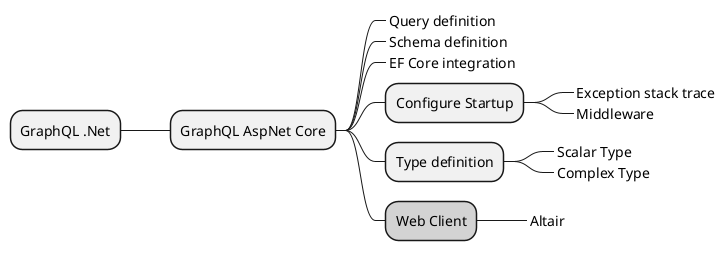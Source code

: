 @startmindmap
* GraphQL .Net

** GraphQL AspNet Core

***_ Query definition 
***_ Schema definition
***_ EF Core integration

*** Configure Startup

****_ Exception stack trace
****_ Middleware

*** Type definition

****_ Scalar Type
****_ Complex Type

***[#lightgrey] Web Client

****_ Altair
@endmindmap
